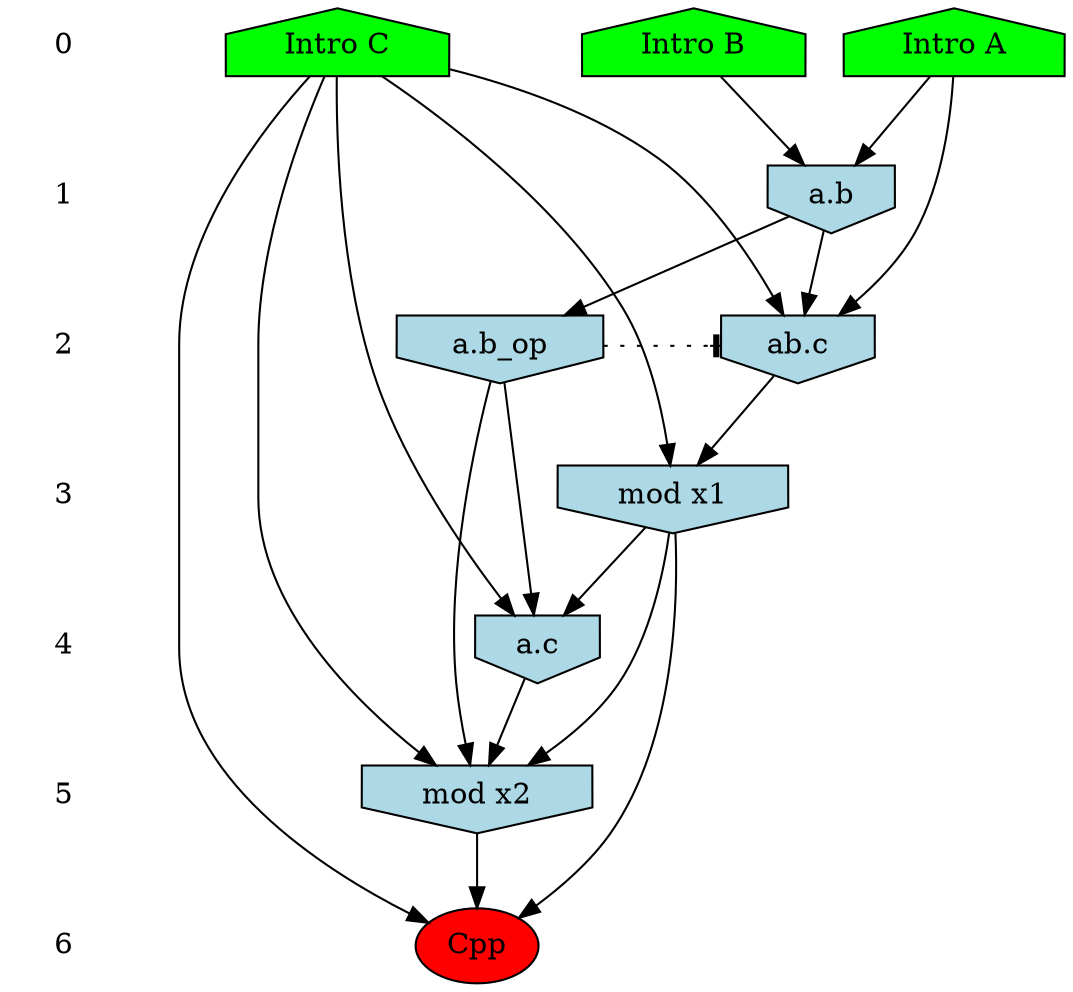 /* Compression of 1 causal flows obtained in average at 1.250585E+01 t.u */
/* Compressed causal flows were: [1884] */
digraph G{
 ranksep=.5 ; 
{ rank = same ; "0" [shape=plaintext] ; node_1 [label ="Intro B", shape=house, style=filled, fillcolor=green] ;
node_2 [label ="Intro A", shape=house, style=filled, fillcolor=green] ;
node_3 [label ="Intro C", shape=house, style=filled, fillcolor=green] ;
}
{ rank = same ; "1" [shape=plaintext] ; node_4 [label="a.b", shape=invhouse, style=filled, fillcolor = lightblue] ;
}
{ rank = same ; "2" [shape=plaintext] ; node_5 [label="ab.c", shape=invhouse, style=filled, fillcolor = lightblue] ;
node_7 [label="a.b_op", shape=invhouse, style=filled, fillcolor = lightblue] ;
}
{ rank = same ; "3" [shape=plaintext] ; node_6 [label="mod x1", shape=invhouse, style=filled, fillcolor = lightblue] ;
}
{ rank = same ; "4" [shape=plaintext] ; node_8 [label="a.c", shape=invhouse, style=filled, fillcolor = lightblue] ;
}
{ rank = same ; "5" [shape=plaintext] ; node_9 [label="mod x2", shape=invhouse, style=filled, fillcolor = lightblue] ;
}
{ rank = same ; "6" [shape=plaintext] ; node_10 [label ="Cpp", style=filled, fillcolor=red] ;
}
"0" -> "1" [style="invis"]; 
"1" -> "2" [style="invis"]; 
"2" -> "3" [style="invis"]; 
"3" -> "4" [style="invis"]; 
"4" -> "5" [style="invis"]; 
"5" -> "6" [style="invis"]; 
node_1 -> node_4
node_2 -> node_4
node_2 -> node_5
node_3 -> node_5
node_4 -> node_5
node_3 -> node_6
node_5 -> node_6
node_4 -> node_7
node_3 -> node_8
node_6 -> node_8
node_7 -> node_8
node_3 -> node_9
node_6 -> node_9
node_7 -> node_9
node_8 -> node_9
node_3 -> node_10
node_6 -> node_10
node_9 -> node_10
node_7 -> node_5 [style=dotted, arrowhead = tee] 
}
/*
 Dot generation time: 0.000000
*/